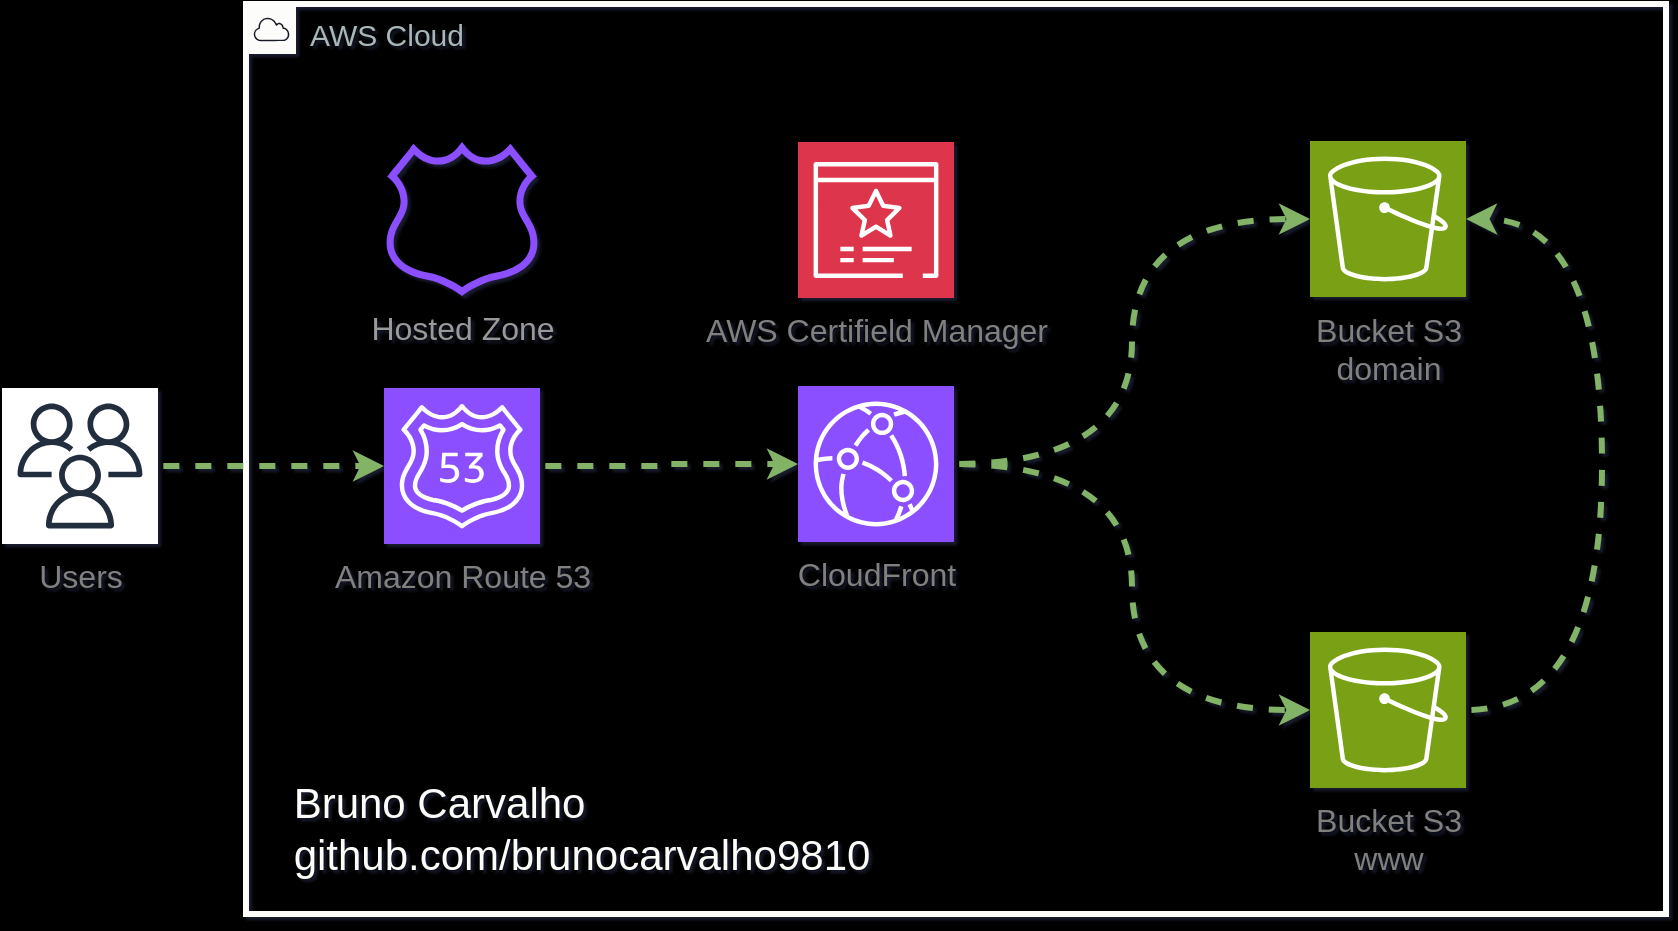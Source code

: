 <mxfile version="23.1.1" type="device">
  <diagram id="Ht1M8jgEwFfnCIfOTk4-" name="Page-1">
    <mxGraphModel dx="928" dy="622" grid="0" gridSize="10" guides="1" tooltips="1" connect="1" arrows="1" fold="1" page="0" pageScale="1" pageWidth="827" pageHeight="1169" background="#000000" math="0" shadow="1">
      <root>
        <mxCell id="0" />
        <mxCell id="1" parent="0" />
        <mxCell id="tZDwB7_LUV3CLl1ghgd9-15" value="&lt;font style=&quot;font-size: 15px;&quot;&gt;AWS Cloud&lt;/font&gt;" style="sketch=0;outlineConnect=0;gradientColor=none;html=1;whiteSpace=wrap;fontSize=12;fontStyle=0;shape=mxgraph.aws4.group;grIcon=mxgraph.aws4.group_aws_cloud;strokeColor=#FCFCFA;fillColor=none;verticalAlign=top;align=left;spacingLeft=30;fontColor=#AAB7B8;dashed=0;strokeWidth=3;movable=1;resizable=1;rotatable=1;deletable=1;editable=1;locked=0;connectable=1;" parent="1" vertex="1">
          <mxGeometry x="968" y="254" width="710" height="455" as="geometry" />
        </mxCell>
        <mxCell id="tZDwB7_LUV3CLl1ghgd9-2" value="&lt;font color=&quot;#808080&quot; style=&quot;font-size: 16px;&quot;&gt;Amazon Route 53&lt;/font&gt;" style="sketch=0;points=[[0,0,0],[0.25,0,0],[0.5,0,0],[0.75,0,0],[1,0,0],[0,1,0],[0.25,1,0],[0.5,1,0],[0.75,1,0],[1,1,0],[0,0.25,0],[0,0.5,0],[0,0.75,0],[1,0.25,0],[1,0.5,0],[1,0.75,0]];outlineConnect=0;fontColor=#232F3E;fillColor=#8C4FFF;strokeColor=#ffffff;dashed=0;verticalLabelPosition=bottom;verticalAlign=top;align=center;html=1;fontSize=12;fontStyle=0;aspect=fixed;shape=mxgraph.aws4.resourceIcon;resIcon=mxgraph.aws4.route_53;movable=1;resizable=1;rotatable=1;deletable=1;editable=1;locked=0;connectable=1;" parent="1" vertex="1">
          <mxGeometry x="1037" y="446" width="78" height="78" as="geometry" />
        </mxCell>
        <mxCell id="tZDwB7_LUV3CLl1ghgd9-3" value="&lt;font color=&quot;#999999&quot; style=&quot;font-size: 16px;&quot;&gt;Hosted Zone&lt;/font&gt;" style="sketch=0;outlineConnect=0;fontColor=#232F3E;gradientColor=none;fillColor=#8C4FFF;strokeColor=none;dashed=0;verticalLabelPosition=bottom;verticalAlign=top;align=center;html=1;fontSize=12;fontStyle=0;aspect=fixed;pointerEvents=1;shape=mxgraph.aws4.hosted_zone;movable=1;resizable=1;rotatable=1;deletable=1;editable=1;locked=0;connectable=1;" parent="1" vertex="1">
          <mxGeometry x="1037" y="323" width="78" height="77" as="geometry" />
        </mxCell>
        <mxCell id="tZDwB7_LUV3CLl1ghgd9-4" style="edgeStyle=orthogonalEdgeStyle;rounded=0;orthogonalLoop=1;jettySize=auto;html=1;entryX=0;entryY=0.5;entryDx=0;entryDy=0;entryPerimeter=0;fillColor=#d5e8d4;strokeColor=#82b366;strokeWidth=3;flowAnimation=1;movable=1;resizable=1;rotatable=1;deletable=1;editable=1;locked=0;connectable=1;" parent="1" source="tZDwB7_LUV3CLl1ghgd9-18" target="tZDwB7_LUV3CLl1ghgd9-2" edge="1">
          <mxGeometry relative="1" as="geometry">
            <mxPoint x="930.33" y="485" as="sourcePoint" />
          </mxGeometry>
        </mxCell>
        <mxCell id="tZDwB7_LUV3CLl1ghgd9-5" value="&lt;font style=&quot;font-size: 16px;&quot; color=&quot;#808080&quot;&gt;CloudFront&lt;/font&gt;" style="sketch=0;points=[[0,0,0],[0.25,0,0],[0.5,0,0],[0.75,0,0],[1,0,0],[0,1,0],[0.25,1,0],[0.5,1,0],[0.75,1,0],[1,1,0],[0,0.25,0],[0,0.5,0],[0,0.75,0],[1,0.25,0],[1,0.5,0],[1,0.75,0]];outlineConnect=0;fontColor=#232F3E;fillColor=#8C4FFF;strokeColor=#ffffff;dashed=0;verticalLabelPosition=bottom;verticalAlign=top;align=center;html=1;fontSize=12;fontStyle=0;aspect=fixed;shape=mxgraph.aws4.resourceIcon;resIcon=mxgraph.aws4.cloudfront;movable=1;resizable=1;rotatable=1;deletable=1;editable=1;locked=0;connectable=1;" parent="1" vertex="1">
          <mxGeometry x="1244" y="445" width="78" height="78" as="geometry" />
        </mxCell>
        <mxCell id="tZDwB7_LUV3CLl1ghgd9-6" style="edgeStyle=orthogonalEdgeStyle;rounded=0;orthogonalLoop=1;jettySize=auto;html=1;fillColor=#d5e8d4;strokeColor=#82b366;strokeWidth=3;exitX=1;exitY=0.5;exitDx=0;exitDy=0;exitPerimeter=0;entryX=0;entryY=0.5;entryDx=0;entryDy=0;entryPerimeter=0;flowAnimation=1;movable=1;resizable=1;rotatable=1;deletable=1;editable=1;locked=0;connectable=1;" parent="1" source="tZDwB7_LUV3CLl1ghgd9-2" target="tZDwB7_LUV3CLl1ghgd9-5" edge="1">
          <mxGeometry relative="1" as="geometry">
            <mxPoint x="1161" y="484.47" as="sourcePoint" />
            <mxPoint x="1233" y="484" as="targetPoint" />
          </mxGeometry>
        </mxCell>
        <mxCell id="tZDwB7_LUV3CLl1ghgd9-7" value="&lt;font style=&quot;font-size: 16px;&quot; color=&quot;#808080&quot;&gt;AWS Certifield Manager&lt;/font&gt;" style="sketch=0;points=[[0,0,0],[0.25,0,0],[0.5,0,0],[0.75,0,0],[1,0,0],[0,1,0],[0.25,1,0],[0.5,1,0],[0.75,1,0],[1,1,0],[0,0.25,0],[0,0.5,0],[0,0.75,0],[1,0.25,0],[1,0.5,0],[1,0.75,0]];outlineConnect=0;fontColor=#232F3E;fillColor=#DD344C;strokeColor=#ffffff;dashed=0;verticalLabelPosition=bottom;verticalAlign=top;align=center;html=1;fontSize=12;fontStyle=0;aspect=fixed;shape=mxgraph.aws4.resourceIcon;resIcon=mxgraph.aws4.certificate_manager_3;movable=1;resizable=1;rotatable=1;deletable=1;editable=1;locked=0;connectable=1;" parent="1" vertex="1">
          <mxGeometry x="1244" y="323" width="78" height="78" as="geometry" />
        </mxCell>
        <mxCell id="tZDwB7_LUV3CLl1ghgd9-8" value="&lt;font style=&quot;font-size: 16px;&quot; color=&quot;#808080&quot;&gt;Bucket S3&lt;br&gt;domain&lt;br&gt;&lt;/font&gt;" style="sketch=0;points=[[0,0,0],[0.25,0,0],[0.5,0,0],[0.75,0,0],[1,0,0],[0,1,0],[0.25,1,0],[0.5,1,0],[0.75,1,0],[1,1,0],[0,0.25,0],[0,0.5,0],[0,0.75,0],[1,0.25,0],[1,0.5,0],[1,0.75,0]];outlineConnect=0;fontColor=#232F3E;fillColor=#7AA116;strokeColor=#ffffff;dashed=0;verticalLabelPosition=bottom;verticalAlign=top;align=center;html=1;fontSize=12;fontStyle=0;aspect=fixed;shape=mxgraph.aws4.resourceIcon;resIcon=mxgraph.aws4.s3;movable=1;resizable=1;rotatable=1;deletable=1;editable=1;locked=0;connectable=1;" parent="1" vertex="1">
          <mxGeometry x="1500" y="322.5" width="78" height="78" as="geometry" />
        </mxCell>
        <mxCell id="tZDwB7_LUV3CLl1ghgd9-9" value="&lt;font style=&quot;font-size: 16px;&quot; color=&quot;#808080&quot;&gt;Bucket S3&lt;br&gt;www&lt;br&gt;&lt;/font&gt;" style="sketch=0;points=[[0,0,0],[0.25,0,0],[0.5,0,0],[0.75,0,0],[1,0,0],[0,1,0],[0.25,1,0],[0.5,1,0],[0.75,1,0],[1,1,0],[0,0.25,0],[0,0.5,0],[0,0.75,0],[1,0.25,0],[1,0.5,0],[1,0.75,0]];outlineConnect=0;fontColor=#232F3E;fillColor=#7AA116;strokeColor=#ffffff;dashed=0;verticalLabelPosition=bottom;verticalAlign=top;align=center;html=1;fontSize=12;fontStyle=0;aspect=fixed;shape=mxgraph.aws4.resourceIcon;resIcon=mxgraph.aws4.s3;movable=1;resizable=1;rotatable=1;deletable=1;editable=1;locked=0;connectable=1;" parent="1" vertex="1">
          <mxGeometry x="1500" y="568" width="78" height="78" as="geometry" />
        </mxCell>
        <mxCell id="tZDwB7_LUV3CLl1ghgd9-10" style="edgeStyle=orthogonalEdgeStyle;rounded=0;orthogonalLoop=1;jettySize=auto;html=1;entryX=0;entryY=0.5;entryDx=0;entryDy=0;entryPerimeter=0;strokeWidth=3;fillColor=#d5e8d4;strokeColor=#82b366;flowAnimation=1;curved=1;movable=1;resizable=1;rotatable=1;deletable=1;editable=1;locked=0;connectable=1;" parent="1" source="tZDwB7_LUV3CLl1ghgd9-5" target="tZDwB7_LUV3CLl1ghgd9-8" edge="1">
          <mxGeometry relative="1" as="geometry" />
        </mxCell>
        <mxCell id="tZDwB7_LUV3CLl1ghgd9-11" style="edgeStyle=orthogonalEdgeStyle;rounded=0;orthogonalLoop=1;jettySize=auto;html=1;entryX=0;entryY=0.5;entryDx=0;entryDy=0;entryPerimeter=0;strokeWidth=3;fillColor=#d5e8d4;strokeColor=#82b366;flowAnimation=1;curved=1;movable=1;resizable=1;rotatable=1;deletable=1;editable=1;locked=0;connectable=1;" parent="1" source="tZDwB7_LUV3CLl1ghgd9-5" target="tZDwB7_LUV3CLl1ghgd9-9" edge="1">
          <mxGeometry relative="1" as="geometry" />
        </mxCell>
        <mxCell id="tZDwB7_LUV3CLl1ghgd9-12" style="edgeStyle=orthogonalEdgeStyle;rounded=0;orthogonalLoop=1;jettySize=auto;html=1;entryX=1;entryY=0.5;entryDx=0;entryDy=0;entryPerimeter=0;fillColor=#d5e8d4;strokeColor=#82b366;strokeWidth=3;flowAnimation=1;curved=1;movable=1;resizable=1;rotatable=1;deletable=1;editable=1;locked=0;connectable=1;" parent="1" source="tZDwB7_LUV3CLl1ghgd9-9" target="tZDwB7_LUV3CLl1ghgd9-8" edge="1">
          <mxGeometry relative="1" as="geometry">
            <Array as="points">
              <mxPoint x="1646" y="607" />
              <mxPoint x="1646" y="361" />
            </Array>
          </mxGeometry>
        </mxCell>
        <mxCell id="tZDwB7_LUV3CLl1ghgd9-18" value="&lt;font style=&quot;font-size: 16px;&quot; color=&quot;#808080&quot;&gt;Users&lt;/font&gt;" style="sketch=0;outlineConnect=0;fontColor=#232F3E;gradientColor=none;strokeColor=#232F3E;fillColor=#ffffff;dashed=0;verticalLabelPosition=bottom;verticalAlign=top;align=center;html=1;fontSize=12;fontStyle=0;aspect=fixed;shape=mxgraph.aws4.resourceIcon;resIcon=mxgraph.aws4.users;movable=1;resizable=1;rotatable=1;deletable=1;editable=1;locked=0;connectable=1;" parent="1" vertex="1">
          <mxGeometry x="846.0" y="446" width="78" height="78" as="geometry" />
        </mxCell>
        <mxCell id="tZDwB7_LUV3CLl1ghgd9-16" value="&lt;div style=&quot;text-align: left; font-size: 21px;&quot;&gt;&lt;span style=&quot;color: rgb(252, 252, 250); background-color: initial;&quot;&gt;&lt;font style=&quot;font-size: 21px;&quot;&gt;Bruno Carvalho&lt;/font&gt;&lt;/span&gt;&lt;/div&gt;&lt;font style=&quot;font-size: 21px;&quot; color=&quot;#fcfcfa&quot;&gt;&lt;div style=&quot;text-align: left;&quot;&gt;&lt;span style=&quot;background-color: initial;&quot;&gt;github.com/brunocarvalho9810&lt;/span&gt;&lt;/div&gt;&lt;/font&gt;" style="text;html=1;strokeColor=none;fillColor=none;align=center;verticalAlign=middle;whiteSpace=wrap;rounded=0;movable=1;resizable=1;rotatable=1;deletable=1;editable=1;locked=0;connectable=1;" parent="1" vertex="1">
          <mxGeometry x="957" y="619" width="358" height="94" as="geometry" />
        </mxCell>
      </root>
    </mxGraphModel>
  </diagram>
</mxfile>
